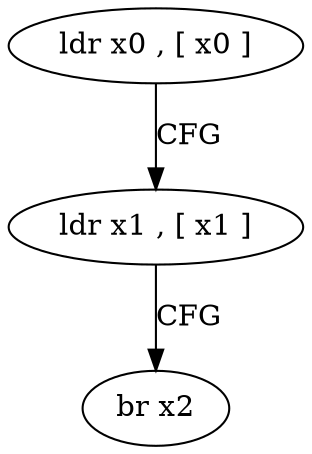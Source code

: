 digraph "func" {
"4226516" [label = "ldr x0 , [ x0 ]" ]
"4226520" [label = "ldr x1 , [ x1 ]" ]
"4226524" [label = "br x2" ]
"4226516" -> "4226520" [ label = "CFG" ]
"4226520" -> "4226524" [ label = "CFG" ]
}
